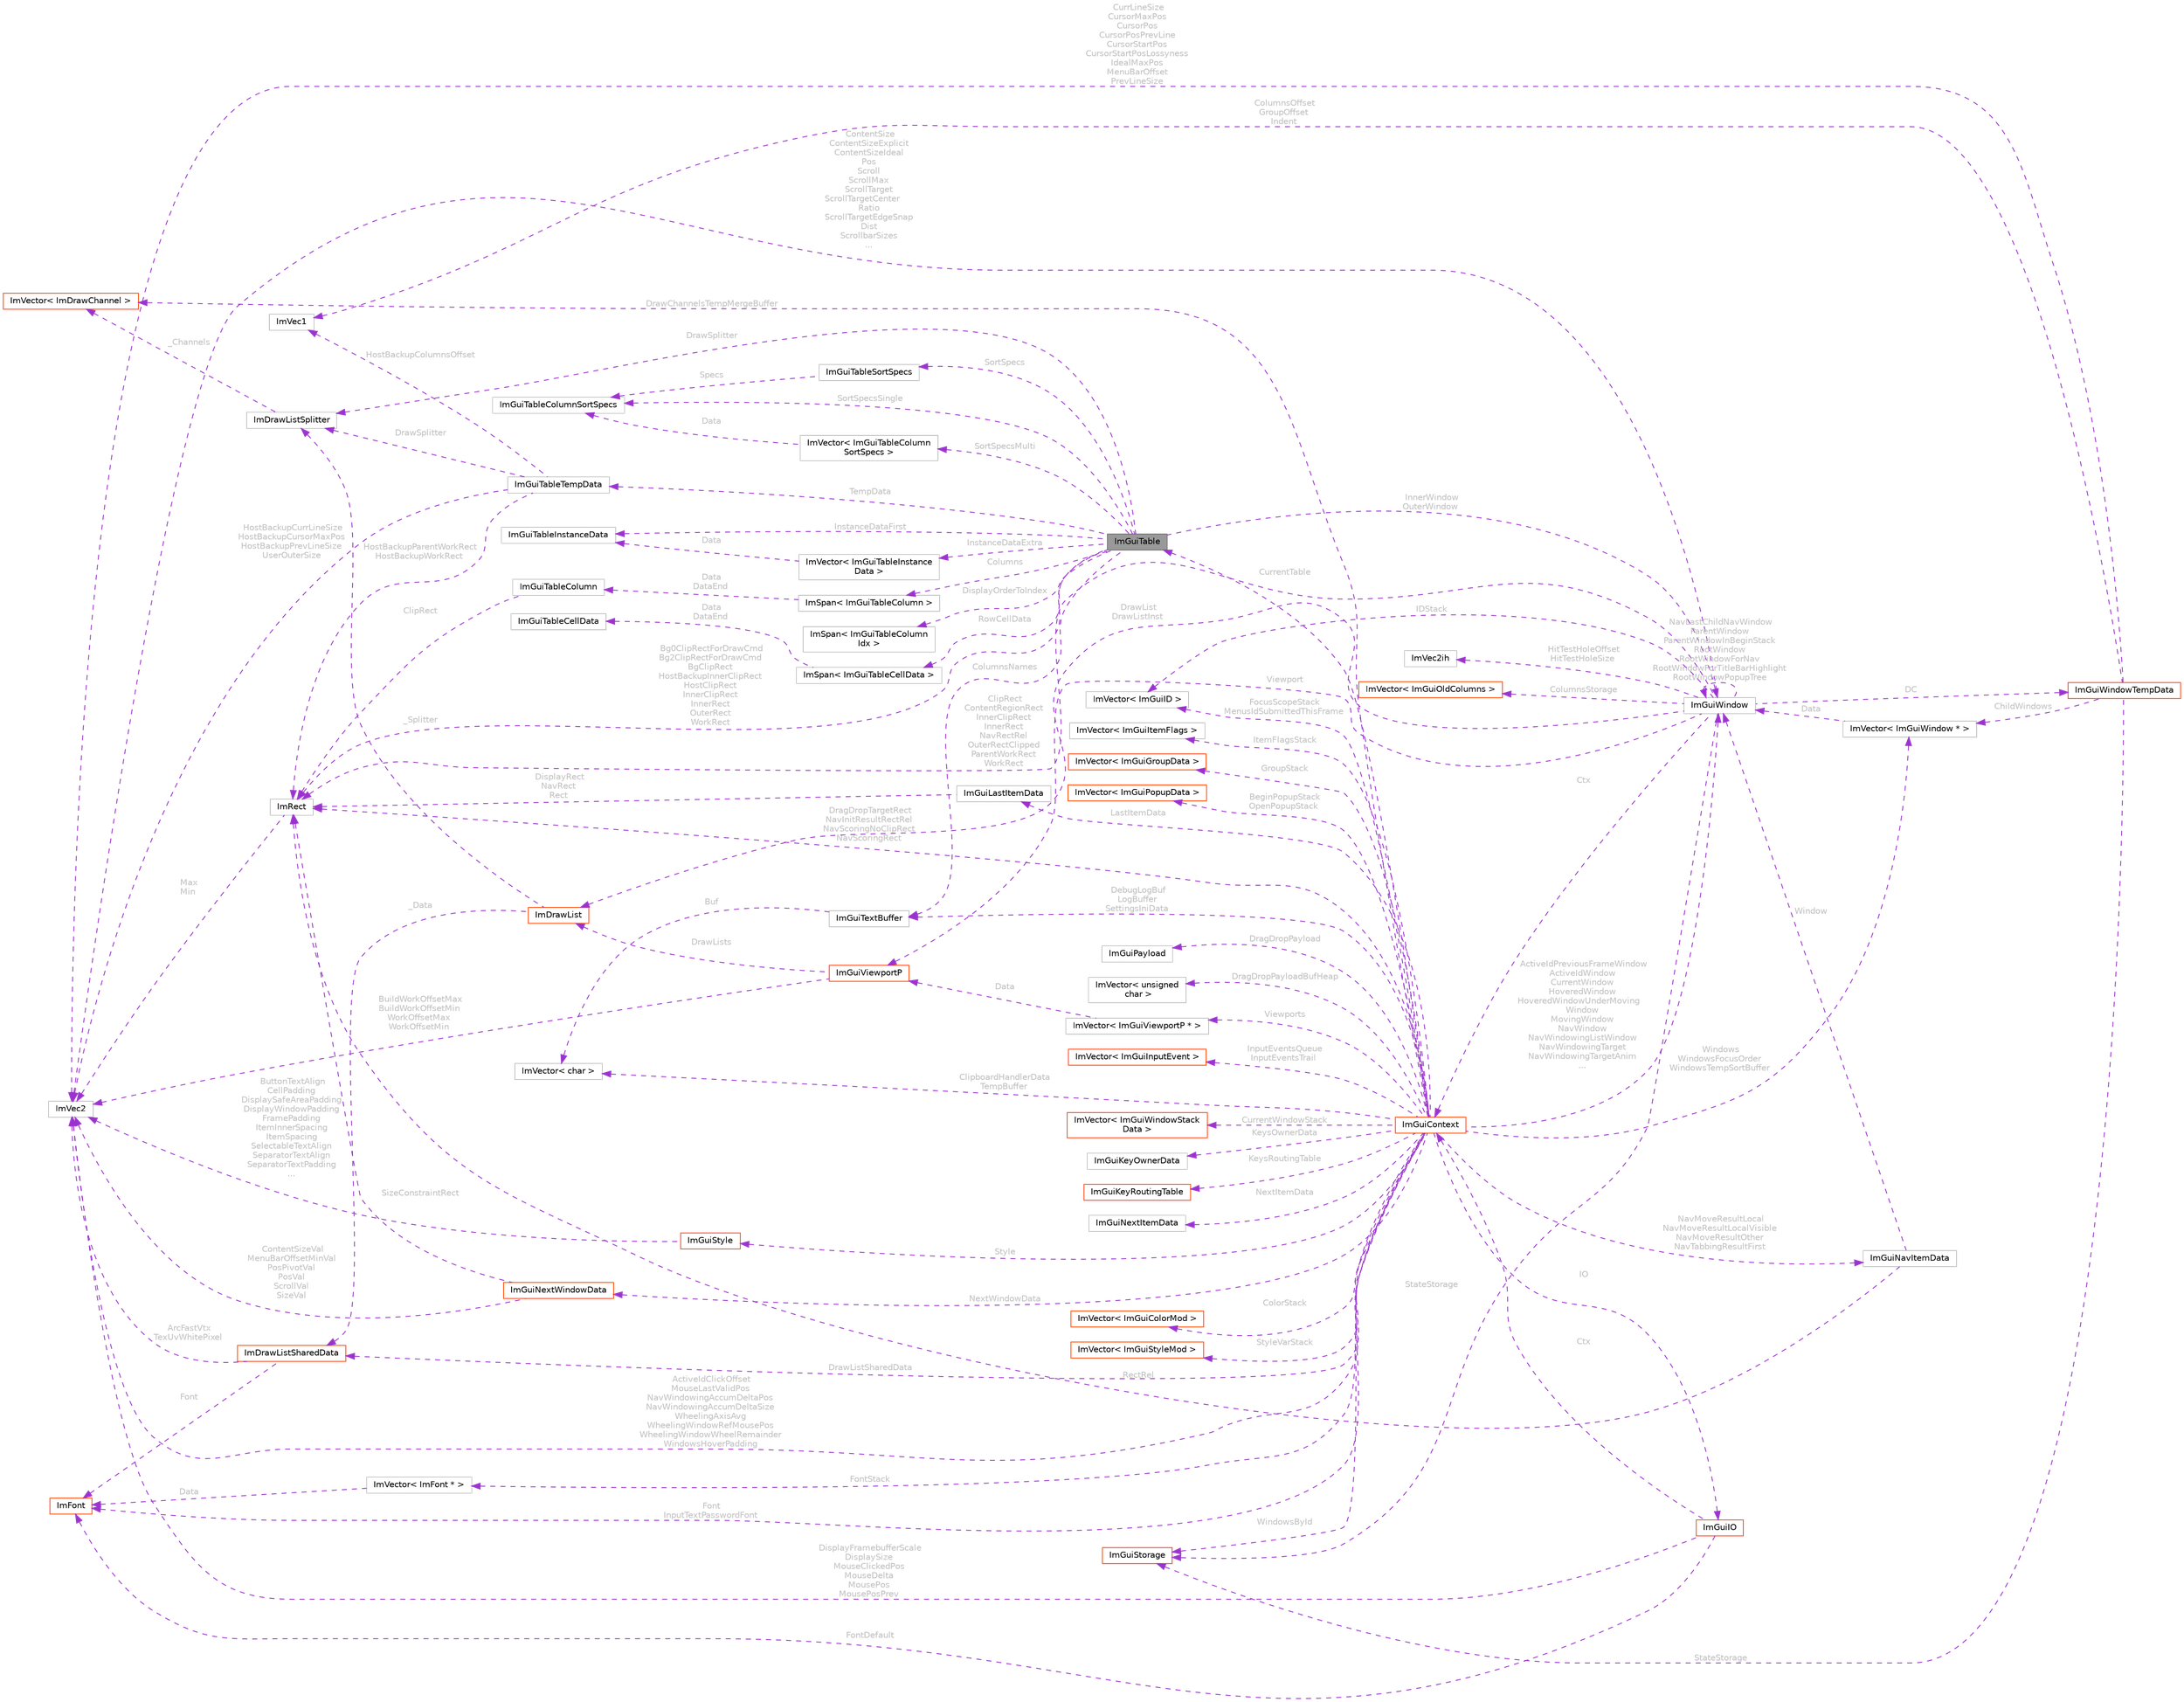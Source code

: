 digraph "ImGuiTable"
{
 // LATEX_PDF_SIZE
  bgcolor="transparent";
  edge [fontname=Helvetica,fontsize=10,labelfontname=Helvetica,labelfontsize=10];
  node [fontname=Helvetica,fontsize=10,shape=box,height=0.2,width=0.4];
  rankdir="LR";
  Node1 [id="Node000001",label="ImGuiTable",height=0.2,width=0.4,color="gray40", fillcolor="grey60", style="filled", fontcolor="black",tooltip=" "];
  Node2 -> Node1 [id="edge91_Node000001_Node000002",dir="back",color="darkorchid3",style="dashed",tooltip=" ",label=" TempData",fontcolor="grey" ];
  Node2 [id="Node000002",label="ImGuiTableTempData",height=0.2,width=0.4,color="grey75", fillcolor="white", style="filled",URL="$struct_im_gui_table_temp_data.html",tooltip=" "];
  Node3 -> Node2 [id="edge92_Node000002_Node000003",dir="back",color="darkorchid3",style="dashed",tooltip=" ",label=" HostBackupCurrLineSize\nHostBackupCursorMaxPos\nHostBackupPrevLineSize\nUserOuterSize",fontcolor="grey" ];
  Node3 [id="Node000003",label="ImVec2",height=0.2,width=0.4,color="grey75", fillcolor="white", style="filled",URL="$struct_im_vec2.html",tooltip=" "];
  Node4 -> Node2 [id="edge93_Node000002_Node000004",dir="back",color="darkorchid3",style="dashed",tooltip=" ",label=" DrawSplitter",fontcolor="grey" ];
  Node4 [id="Node000004",label="ImDrawListSplitter",height=0.2,width=0.4,color="grey75", fillcolor="white", style="filled",URL="$struct_im_draw_list_splitter.html",tooltip=" "];
  Node5 -> Node4 [id="edge94_Node000004_Node000005",dir="back",color="darkorchid3",style="dashed",tooltip=" ",label=" _Channels",fontcolor="grey" ];
  Node5 [id="Node000005",label="ImVector\< ImDrawChannel \>",height=0.2,width=0.4,color="orangered", fillcolor="white", style="filled",URL="$struct_im_vector.html",tooltip=" "];
  Node31 -> Node2 [id="edge95_Node000002_Node000031",dir="back",color="darkorchid3",style="dashed",tooltip=" ",label=" HostBackupParentWorkRect\nHostBackupWorkRect",fontcolor="grey" ];
  Node31 [id="Node000031",label="ImRect",height=0.2,width=0.4,color="grey75", fillcolor="white", style="filled",URL="$struct_im_rect.html",tooltip=" "];
  Node3 -> Node31 [id="edge96_Node000031_Node000003",dir="back",color="darkorchid3",style="dashed",tooltip=" ",label=" Max\nMin",fontcolor="grey" ];
  Node32 -> Node2 [id="edge97_Node000002_Node000032",dir="back",color="darkorchid3",style="dashed",tooltip=" ",label=" HostBackupColumnsOffset",fontcolor="grey" ];
  Node32 [id="Node000032",label="ImVec1",height=0.2,width=0.4,color="grey75", fillcolor="white", style="filled",URL="$struct_im_vec1.html",tooltip=" "];
  Node33 -> Node1 [id="edge98_Node000001_Node000033",dir="back",color="darkorchid3",style="dashed",tooltip=" ",label=" Columns",fontcolor="grey" ];
  Node33 [id="Node000033",label="ImSpan\< ImGuiTableColumn \>",height=0.2,width=0.4,color="grey75", fillcolor="white", style="filled",URL="$struct_im_span.html",tooltip=" "];
  Node34 -> Node33 [id="edge99_Node000033_Node000034",dir="back",color="darkorchid3",style="dashed",tooltip=" ",label=" Data\nDataEnd",fontcolor="grey" ];
  Node34 [id="Node000034",label="ImGuiTableColumn",height=0.2,width=0.4,color="grey75", fillcolor="white", style="filled",URL="$struct_im_gui_table_column.html",tooltip=" "];
  Node31 -> Node34 [id="edge100_Node000034_Node000031",dir="back",color="darkorchid3",style="dashed",tooltip=" ",label=" ClipRect",fontcolor="grey" ];
  Node35 -> Node1 [id="edge101_Node000001_Node000035",dir="back",color="darkorchid3",style="dashed",tooltip=" ",label=" DisplayOrderToIndex",fontcolor="grey" ];
  Node35 [id="Node000035",label="ImSpan\< ImGuiTableColumn\lIdx \>",height=0.2,width=0.4,color="grey75", fillcolor="white", style="filled",URL="$struct_im_span.html",tooltip=" "];
  Node36 -> Node1 [id="edge102_Node000001_Node000036",dir="back",color="darkorchid3",style="dashed",tooltip=" ",label=" RowCellData",fontcolor="grey" ];
  Node36 [id="Node000036",label="ImSpan\< ImGuiTableCellData \>",height=0.2,width=0.4,color="grey75", fillcolor="white", style="filled",URL="$struct_im_span.html",tooltip=" "];
  Node37 -> Node36 [id="edge103_Node000036_Node000037",dir="back",color="darkorchid3",style="dashed",tooltip=" ",label=" Data\nDataEnd",fontcolor="grey" ];
  Node37 [id="Node000037",label="ImGuiTableCellData",height=0.2,width=0.4,color="grey75", fillcolor="white", style="filled",URL="$struct_im_gui_table_cell_data.html",tooltip=" "];
  Node31 -> Node1 [id="edge104_Node000001_Node000031",dir="back",color="darkorchid3",style="dashed",tooltip=" ",label=" Bg0ClipRectForDrawCmd\nBg2ClipRectForDrawCmd\nBgClipRect\nHostBackupInnerClipRect\nHostClipRect\nInnerClipRect\nInnerRect\nOuterRect\nWorkRect",fontcolor="grey" ];
  Node38 -> Node1 [id="edge105_Node000001_Node000038",dir="back",color="darkorchid3",style="dashed",tooltip=" ",label=" InnerWindow\nOuterWindow",fontcolor="grey" ];
  Node38 [id="Node000038",label="ImGuiWindow",height=0.2,width=0.4,color="grey75", fillcolor="white", style="filled",URL="$struct_im_gui_window.html",tooltip=" "];
  Node39 -> Node38 [id="edge106_Node000038_Node000039",dir="back",color="darkorchid3",style="dashed",tooltip=" ",label=" Ctx",fontcolor="grey" ];
  Node39 [id="Node000039",label="ImGuiContext",height=0.2,width=0.4,color="orangered", fillcolor="white", style="filled",URL="$struct_im_gui_context.html",tooltip=" "];
  Node40 -> Node39 [id="edge107_Node000039_Node000040",dir="back",color="darkorchid3",style="dashed",tooltip=" ",label=" IO",fontcolor="grey" ];
  Node40 [id="Node000040",label="ImGuiIO",height=0.2,width=0.4,color="orangered", fillcolor="white", style="filled",URL="$struct_im_gui_i_o.html",tooltip=" "];
  Node3 -> Node40 [id="edge108_Node000040_Node000003",dir="back",color="darkorchid3",style="dashed",tooltip=" ",label=" DisplayFramebufferScale\nDisplaySize\nMouseClickedPos\nMouseDelta\nMousePos\nMousePosPrev",fontcolor="grey" ];
  Node15 -> Node40 [id="edge109_Node000040_Node000015",dir="back",color="darkorchid3",style="dashed",tooltip=" ",label=" FontDefault",fontcolor="grey" ];
  Node15 [id="Node000015",label="ImFont",height=0.2,width=0.4,color="orangered", fillcolor="white", style="filled",URL="$struct_im_font.html",tooltip=" "];
  Node39 -> Node40 [id="edge110_Node000040_Node000039",dir="back",color="darkorchid3",style="dashed",tooltip=" ",label=" Ctx",fontcolor="grey" ];
  Node42 -> Node39 [id="edge111_Node000039_Node000042",dir="back",color="darkorchid3",style="dashed",tooltip=" ",label=" InputEventsQueue\nInputEventsTrail",fontcolor="grey" ];
  Node42 [id="Node000042",label="ImVector\< ImGuiInputEvent \>",height=0.2,width=0.4,color="orangered", fillcolor="white", style="filled",URL="$struct_im_vector.html",tooltip=" "];
  Node50 -> Node39 [id="edge112_Node000039_Node000050",dir="back",color="darkorchid3",style="dashed",tooltip=" ",label=" Style",fontcolor="grey" ];
  Node50 [id="Node000050",label="ImGuiStyle",height=0.2,width=0.4,color="orangered", fillcolor="white", style="filled",URL="$struct_im_gui_style.html",tooltip=" "];
  Node3 -> Node50 [id="edge113_Node000050_Node000003",dir="back",color="darkorchid3",style="dashed",tooltip=" ",label=" ButtonTextAlign\nCellPadding\nDisplaySafeAreaPadding\nDisplayWindowPadding\nFramePadding\nItemInnerSpacing\nItemSpacing\nSelectableTextAlign\nSeparatorTextAlign\nSeparatorTextPadding\n...",fontcolor="grey" ];
  Node15 -> Node39 [id="edge114_Node000039_Node000015",dir="back",color="darkorchid3",style="dashed",tooltip=" ",label=" Font\nInputTextPasswordFont",fontcolor="grey" ];
  Node14 -> Node39 [id="edge115_Node000039_Node000014",dir="back",color="darkorchid3",style="dashed",tooltip=" ",label=" DrawListSharedData",fontcolor="grey" ];
  Node14 [id="Node000014",label="ImDrawListSharedData",height=0.2,width=0.4,color="orangered", fillcolor="white", style="filled",URL="$struct_im_draw_list_shared_data.html",tooltip=" "];
  Node3 -> Node14 [id="edge116_Node000014_Node000003",dir="back",color="darkorchid3",style="dashed",tooltip=" ",label=" ArcFastVtx\nTexUvWhitePixel",fontcolor="grey" ];
  Node15 -> Node14 [id="edge117_Node000014_Node000015",dir="back",color="darkorchid3",style="dashed",tooltip=" ",label=" Font",fontcolor="grey" ];
  Node51 -> Node39 [id="edge118_Node000039_Node000051",dir="back",color="darkorchid3",style="dashed",tooltip=" ",label=" Windows\nWindowsFocusOrder\nWindowsTempSortBuffer",fontcolor="grey" ];
  Node51 [id="Node000051",label="ImVector\< ImGuiWindow * \>",height=0.2,width=0.4,color="grey75", fillcolor="white", style="filled",URL="$struct_im_vector.html",tooltip=" "];
  Node38 -> Node51 [id="edge119_Node000051_Node000038",dir="back",color="darkorchid3",style="dashed",tooltip=" ",label=" Data",fontcolor="grey" ];
  Node52 -> Node39 [id="edge120_Node000039_Node000052",dir="back",color="darkorchid3",style="dashed",tooltip=" ",label=" CurrentWindowStack",fontcolor="grey" ];
  Node52 [id="Node000052",label="ImVector\< ImGuiWindowStack\lData \>",height=0.2,width=0.4,color="orangered", fillcolor="white", style="filled",URL="$struct_im_vector.html",tooltip=" "];
  Node56 -> Node39 [id="edge121_Node000039_Node000056",dir="back",color="darkorchid3",style="dashed",tooltip=" ",label=" WindowsById",fontcolor="grey" ];
  Node56 [id="Node000056",label="ImGuiStorage",height=0.2,width=0.4,color="orangered", fillcolor="white", style="filled",URL="$struct_im_gui_storage.html",tooltip=" "];
  Node3 -> Node39 [id="edge122_Node000039_Node000003",dir="back",color="darkorchid3",style="dashed",tooltip=" ",label=" ActiveIdClickOffset\nMouseLastValidPos\nNavWindowingAccumDeltaPos\nNavWindowingAccumDeltaSize\nWheelingAxisAvg\nWheelingWindowRefMousePos\nWheelingWindowWheelRemainder\nWindowsHoverPadding",fontcolor="grey" ];
  Node38 -> Node39 [id="edge123_Node000039_Node000038",dir="back",color="darkorchid3",style="dashed",tooltip=" ",label=" ActiveIdPreviousFrameWindow\nActiveIdWindow\nCurrentWindow\nHoveredWindow\nHoveredWindowUnderMoving\lWindow\nMovingWindow\nNavWindow\nNavWindowingListWindow\nNavWindowingTarget\nNavWindowingTargetAnim\n...",fontcolor="grey" ];
  Node59 -> Node39 [id="edge124_Node000039_Node000059",dir="back",color="darkorchid3",style="dashed",tooltip=" ",label=" KeysOwnerData",fontcolor="grey" ];
  Node59 [id="Node000059",label="ImGuiKeyOwnerData",height=0.2,width=0.4,color="grey75", fillcolor="white", style="filled",URL="$struct_im_gui_key_owner_data.html",tooltip=" "];
  Node60 -> Node39 [id="edge125_Node000039_Node000060",dir="back",color="darkorchid3",style="dashed",tooltip=" ",label=" KeysRoutingTable",fontcolor="grey" ];
  Node60 [id="Node000060",label="ImGuiKeyRoutingTable",height=0.2,width=0.4,color="orangered", fillcolor="white", style="filled",URL="$struct_im_gui_key_routing_table.html",tooltip=" "];
  Node63 -> Node39 [id="edge126_Node000039_Node000063",dir="back",color="darkorchid3",style="dashed",tooltip=" ",label=" NextItemData",fontcolor="grey" ];
  Node63 [id="Node000063",label="ImGuiNextItemData",height=0.2,width=0.4,color="grey75", fillcolor="white", style="filled",URL="$struct_im_gui_next_item_data.html",tooltip=" "];
  Node54 -> Node39 [id="edge127_Node000039_Node000054",dir="back",color="darkorchid3",style="dashed",tooltip=" ",label=" LastItemData",fontcolor="grey" ];
  Node54 [id="Node000054",label="ImGuiLastItemData",height=0.2,width=0.4,color="grey75", fillcolor="white", style="filled",URL="$struct_im_gui_last_item_data.html",tooltip=" "];
  Node31 -> Node54 [id="edge128_Node000054_Node000031",dir="back",color="darkorchid3",style="dashed",tooltip=" ",label=" DisplayRect\nNavRect\nRect",fontcolor="grey" ];
  Node64 -> Node39 [id="edge129_Node000039_Node000064",dir="back",color="darkorchid3",style="dashed",tooltip=" ",label=" NextWindowData",fontcolor="grey" ];
  Node64 [id="Node000064",label="ImGuiNextWindowData",height=0.2,width=0.4,color="orangered", fillcolor="white", style="filled",URL="$struct_im_gui_next_window_data.html",tooltip=" "];
  Node3 -> Node64 [id="edge130_Node000064_Node000003",dir="back",color="darkorchid3",style="dashed",tooltip=" ",label=" ContentSizeVal\nMenuBarOffsetMinVal\nPosPivotVal\nPosVal\nScrollVal\nSizeVal",fontcolor="grey" ];
  Node31 -> Node64 [id="edge131_Node000064_Node000031",dir="back",color="darkorchid3",style="dashed",tooltip=" ",label=" SizeConstraintRect",fontcolor="grey" ];
  Node66 -> Node39 [id="edge132_Node000039_Node000066",dir="back",color="darkorchid3",style="dashed",tooltip=" ",label=" ColorStack",fontcolor="grey" ];
  Node66 [id="Node000066",label="ImVector\< ImGuiColorMod \>",height=0.2,width=0.4,color="orangered", fillcolor="white", style="filled",URL="$struct_im_vector.html",tooltip=" "];
  Node68 -> Node39 [id="edge133_Node000039_Node000068",dir="back",color="darkorchid3",style="dashed",tooltip=" ",label=" StyleVarStack",fontcolor="grey" ];
  Node68 [id="Node000068",label="ImVector\< ImGuiStyleMod \>",height=0.2,width=0.4,color="orangered", fillcolor="white", style="filled",URL="$struct_im_vector.html",tooltip=" "];
  Node21 -> Node39 [id="edge134_Node000039_Node000021",dir="back",color="darkorchid3",style="dashed",tooltip=" ",label=" FontStack",fontcolor="grey" ];
  Node21 [id="Node000021",label="ImVector\< ImFont * \>",height=0.2,width=0.4,color="grey75", fillcolor="white", style="filled",URL="$struct_im_vector.html",tooltip=" "];
  Node15 -> Node21 [id="edge135_Node000021_Node000015",dir="back",color="darkorchid3",style="dashed",tooltip=" ",label=" Data",fontcolor="grey" ];
  Node70 -> Node39 [id="edge136_Node000039_Node000070",dir="back",color="darkorchid3",style="dashed",tooltip=" ",label=" FocusScopeStack\nMenusIdSubmittedThisFrame",fontcolor="grey" ];
  Node70 [id="Node000070",label="ImVector\< ImGuiID \>",height=0.2,width=0.4,color="grey75", fillcolor="white", style="filled",URL="$struct_im_vector.html",tooltip=" "];
  Node71 -> Node39 [id="edge137_Node000039_Node000071",dir="back",color="darkorchid3",style="dashed",tooltip=" ",label=" ItemFlagsStack",fontcolor="grey" ];
  Node71 [id="Node000071",label="ImVector\< ImGuiItemFlags \>",height=0.2,width=0.4,color="grey75", fillcolor="white", style="filled",URL="$struct_im_vector.html",tooltip=" "];
  Node72 -> Node39 [id="edge138_Node000039_Node000072",dir="back",color="darkorchid3",style="dashed",tooltip=" ",label=" GroupStack",fontcolor="grey" ];
  Node72 [id="Node000072",label="ImVector\< ImGuiGroupData \>",height=0.2,width=0.4,color="orangered", fillcolor="white", style="filled",URL="$struct_im_vector.html",tooltip=" "];
  Node74 -> Node39 [id="edge139_Node000039_Node000074",dir="back",color="darkorchid3",style="dashed",tooltip=" ",label=" BeginPopupStack\nOpenPopupStack",fontcolor="grey" ];
  Node74 [id="Node000074",label="ImVector\< ImGuiPopupData \>",height=0.2,width=0.4,color="orangered", fillcolor="white", style="filled",URL="$struct_im_vector.html",tooltip=" "];
  Node76 -> Node39 [id="edge140_Node000039_Node000076",dir="back",color="darkorchid3",style="dashed",tooltip=" ",label=" Viewports",fontcolor="grey" ];
  Node76 [id="Node000076",label="ImVector\< ImGuiViewportP * \>",height=0.2,width=0.4,color="grey75", fillcolor="white", style="filled",URL="$struct_im_vector.html",tooltip=" "];
  Node77 -> Node76 [id="edge141_Node000076_Node000077",dir="back",color="darkorchid3",style="dashed",tooltip=" ",label=" Data",fontcolor="grey" ];
  Node77 [id="Node000077",label="ImGuiViewportP",height=0.2,width=0.4,color="orangered", fillcolor="white", style="filled",URL="$struct_im_gui_viewport_p.html",tooltip=" "];
  Node10 -> Node77 [id="edge142_Node000077_Node000010",dir="back",color="darkorchid3",style="dashed",tooltip=" ",label=" DrawLists",fontcolor="grey" ];
  Node10 [id="Node000010",label="ImDrawList",height=0.2,width=0.4,color="orangered", fillcolor="white", style="filled",URL="$struct_im_draw_list.html",tooltip=" "];
  Node14 -> Node10 [id="edge143_Node000010_Node000014",dir="back",color="darkorchid3",style="dashed",tooltip=" ",label=" _Data",fontcolor="grey" ];
  Node4 -> Node10 [id="edge144_Node000010_Node000004",dir="back",color="darkorchid3",style="dashed",tooltip=" ",label=" _Splitter",fontcolor="grey" ];
  Node3 -> Node77 [id="edge145_Node000077_Node000003",dir="back",color="darkorchid3",style="dashed",tooltip=" ",label=" BuildWorkOffsetMax\nBuildWorkOffsetMin\nWorkOffsetMax\nWorkOffsetMin",fontcolor="grey" ];
  Node31 -> Node39 [id="edge146_Node000039_Node000031",dir="back",color="darkorchid3",style="dashed",tooltip=" ",label=" DragDropTargetRect\nNavInitResultRectRel\nNavScoringNoClipRect\nNavScoringRect",fontcolor="grey" ];
  Node82 -> Node39 [id="edge147_Node000039_Node000082",dir="back",color="darkorchid3",style="dashed",tooltip=" ",label=" NavMoveResultLocal\nNavMoveResultLocalVisible\nNavMoveResultOther\nNavTabbingResultFirst",fontcolor="grey" ];
  Node82 [id="Node000082",label="ImGuiNavItemData",height=0.2,width=0.4,color="grey75", fillcolor="white", style="filled",URL="$struct_im_gui_nav_item_data.html",tooltip=" "];
  Node38 -> Node82 [id="edge148_Node000082_Node000038",dir="back",color="darkorchid3",style="dashed",tooltip=" ",label=" Window",fontcolor="grey" ];
  Node31 -> Node82 [id="edge149_Node000082_Node000031",dir="back",color="darkorchid3",style="dashed",tooltip=" ",label=" RectRel",fontcolor="grey" ];
  Node83 -> Node39 [id="edge150_Node000039_Node000083",dir="back",color="darkorchid3",style="dashed",tooltip=" ",label=" DragDropPayload",fontcolor="grey" ];
  Node83 [id="Node000083",label="ImGuiPayload",height=0.2,width=0.4,color="grey75", fillcolor="white", style="filled",URL="$struct_im_gui_payload.html",tooltip=" "];
  Node84 -> Node39 [id="edge151_Node000039_Node000084",dir="back",color="darkorchid3",style="dashed",tooltip=" ",label=" DragDropPayloadBufHeap",fontcolor="grey" ];
  Node84 [id="Node000084",label="ImVector\< unsigned\l char \>",height=0.2,width=0.4,color="grey75", fillcolor="white", style="filled",URL="$struct_im_vector.html",tooltip=" "];
  Node1 -> Node39 [id="edge152_Node000039_Node000001",dir="back",color="darkorchid3",style="dashed",tooltip=" ",label=" CurrentTable",fontcolor="grey" ];
  Node5 -> Node39 [id="edge153_Node000039_Node000005",dir="back",color="darkorchid3",style="dashed",tooltip=" ",label=" DrawChannelsTempMergeBuffer",fontcolor="grey" ];
  Node97 -> Node39 [id="edge154_Node000039_Node000097",dir="back",color="darkorchid3",style="dashed",tooltip=" ",label=" ClipboardHandlerData\nTempBuffer",fontcolor="grey" ];
  Node97 [id="Node000097",label="ImVector\< char \>",height=0.2,width=0.4,color="grey75", fillcolor="white", style="filled",URL="$struct_im_vector.html",tooltip=" "];
  Node96 -> Node39 [id="edge155_Node000039_Node000096",dir="back",color="darkorchid3",style="dashed",tooltip=" ",label=" DebugLogBuf\nLogBuffer\nSettingsIniData",fontcolor="grey" ];
  Node96 [id="Node000096",label="ImGuiTextBuffer",height=0.2,width=0.4,color="grey75", fillcolor="white", style="filled",URL="$struct_im_gui_text_buffer.html",tooltip=" "];
  Node97 -> Node96 [id="edge156_Node000096_Node000097",dir="back",color="darkorchid3",style="dashed",tooltip=" ",label=" Buf",fontcolor="grey" ];
  Node77 -> Node38 [id="edge157_Node000038_Node000077",dir="back",color="darkorchid3",style="dashed",tooltip=" ",label=" Viewport",fontcolor="grey" ];
  Node3 -> Node38 [id="edge158_Node000038_Node000003",dir="back",color="darkorchid3",style="dashed",tooltip=" ",label=" ContentSize\nContentSizeExplicit\nContentSizeIdeal\nPos\nScroll\nScrollMax\nScrollTarget\nScrollTargetCenter\lRatio\nScrollTargetEdgeSnap\lDist\nScrollbarSizes\n...",fontcolor="grey" ];
  Node70 -> Node38 [id="edge159_Node000038_Node000070",dir="back",color="darkorchid3",style="dashed",tooltip=" ",label=" IDStack",fontcolor="grey" ];
  Node119 -> Node38 [id="edge160_Node000038_Node000119",dir="back",color="darkorchid3",style="dashed",tooltip=" ",label=" DC",fontcolor="grey" ];
  Node119 [id="Node000119",label="ImGuiWindowTempData",height=0.2,width=0.4,color="orangered", fillcolor="white", style="filled",URL="$struct_im_gui_window_temp_data.html",tooltip=" "];
  Node3 -> Node119 [id="edge161_Node000119_Node000003",dir="back",color="darkorchid3",style="dashed",tooltip=" ",label=" CurrLineSize\nCursorMaxPos\nCursorPos\nCursorPosPrevLine\nCursorStartPos\nCursorStartPosLossyness\nIdealMaxPos\nMenuBarOffset\nPrevLineSize",fontcolor="grey" ];
  Node32 -> Node119 [id="edge162_Node000119_Node000032",dir="back",color="darkorchid3",style="dashed",tooltip=" ",label=" ColumnsOffset\nGroupOffset\nIndent",fontcolor="grey" ];
  Node51 -> Node119 [id="edge163_Node000119_Node000051",dir="back",color="darkorchid3",style="dashed",tooltip=" ",label=" ChildWindows",fontcolor="grey" ];
  Node56 -> Node119 [id="edge164_Node000119_Node000056",dir="back",color="darkorchid3",style="dashed",tooltip=" ",label=" StateStorage",fontcolor="grey" ];
  Node31 -> Node38 [id="edge165_Node000038_Node000031",dir="back",color="darkorchid3",style="dashed",tooltip=" ",label=" ClipRect\nContentRegionRect\nInnerClipRect\nInnerRect\nNavRectRel\nOuterRectClipped\nParentWorkRect\nWorkRect",fontcolor="grey" ];
  Node124 -> Node38 [id="edge166_Node000038_Node000124",dir="back",color="darkorchid3",style="dashed",tooltip=" ",label=" HitTestHoleOffset\nHitTestHoleSize",fontcolor="grey" ];
  Node124 [id="Node000124",label="ImVec2ih",height=0.2,width=0.4,color="grey75", fillcolor="white", style="filled",URL="$struct_im_vec2ih.html",tooltip=" "];
  Node56 -> Node38 [id="edge167_Node000038_Node000056",dir="back",color="darkorchid3",style="dashed",tooltip=" ",label=" StateStorage",fontcolor="grey" ];
  Node125 -> Node38 [id="edge168_Node000038_Node000125",dir="back",color="darkorchid3",style="dashed",tooltip=" ",label=" ColumnsStorage",fontcolor="grey" ];
  Node125 [id="Node000125",label="ImVector\< ImGuiOldColumns \>",height=0.2,width=0.4,color="orangered", fillcolor="white", style="filled",URL="$struct_im_vector.html",tooltip=" "];
  Node10 -> Node38 [id="edge169_Node000038_Node000010",dir="back",color="darkorchid3",style="dashed",tooltip=" ",label=" DrawList\nDrawListInst",fontcolor="grey" ];
  Node38 -> Node38 [id="edge170_Node000038_Node000038",dir="back",color="darkorchid3",style="dashed",tooltip=" ",label=" NavLastChildNavWindow\nParentWindow\nParentWindowInBeginStack\nRootWindow\nRootWindowForNav\nRootWindowForTitleBarHighlight\nRootWindowPopupTree",fontcolor="grey" ];
  Node96 -> Node1 [id="edge171_Node000001_Node000096",dir="back",color="darkorchid3",style="dashed",tooltip=" ",label=" ColumnsNames",fontcolor="grey" ];
  Node4 -> Node1 [id="edge172_Node000001_Node000004",dir="back",color="darkorchid3",style="dashed",tooltip=" ",label=" DrawSplitter",fontcolor="grey" ];
  Node126 -> Node1 [id="edge173_Node000001_Node000126",dir="back",color="darkorchid3",style="dashed",tooltip=" ",label=" InstanceDataFirst",fontcolor="grey" ];
  Node126 [id="Node000126",label="ImGuiTableInstanceData",height=0.2,width=0.4,color="grey75", fillcolor="white", style="filled",URL="$struct_im_gui_table_instance_data.html",tooltip=" "];
  Node127 -> Node1 [id="edge174_Node000001_Node000127",dir="back",color="darkorchid3",style="dashed",tooltip=" ",label=" InstanceDataExtra",fontcolor="grey" ];
  Node127 [id="Node000127",label="ImVector\< ImGuiTableInstance\lData \>",height=0.2,width=0.4,color="grey75", fillcolor="white", style="filled",URL="$struct_im_vector.html",tooltip=" "];
  Node126 -> Node127 [id="edge175_Node000127_Node000126",dir="back",color="darkorchid3",style="dashed",tooltip=" ",label=" Data",fontcolor="grey" ];
  Node128 -> Node1 [id="edge176_Node000001_Node000128",dir="back",color="darkorchid3",style="dashed",tooltip=" ",label=" SortSpecsSingle",fontcolor="grey" ];
  Node128 [id="Node000128",label="ImGuiTableColumnSortSpecs",height=0.2,width=0.4,color="grey75", fillcolor="white", style="filled",URL="$struct_im_gui_table_column_sort_specs.html",tooltip=" "];
  Node129 -> Node1 [id="edge177_Node000001_Node000129",dir="back",color="darkorchid3",style="dashed",tooltip=" ",label=" SortSpecsMulti",fontcolor="grey" ];
  Node129 [id="Node000129",label="ImVector\< ImGuiTableColumn\lSortSpecs \>",height=0.2,width=0.4,color="grey75", fillcolor="white", style="filled",URL="$struct_im_vector.html",tooltip=" "];
  Node128 -> Node129 [id="edge178_Node000129_Node000128",dir="back",color="darkorchid3",style="dashed",tooltip=" ",label=" Data",fontcolor="grey" ];
  Node130 -> Node1 [id="edge179_Node000001_Node000130",dir="back",color="darkorchid3",style="dashed",tooltip=" ",label=" SortSpecs",fontcolor="grey" ];
  Node130 [id="Node000130",label="ImGuiTableSortSpecs",height=0.2,width=0.4,color="grey75", fillcolor="white", style="filled",URL="$struct_im_gui_table_sort_specs.html",tooltip=" "];
  Node128 -> Node130 [id="edge180_Node000130_Node000128",dir="back",color="darkorchid3",style="dashed",tooltip=" ",label=" Specs",fontcolor="grey" ];
}
